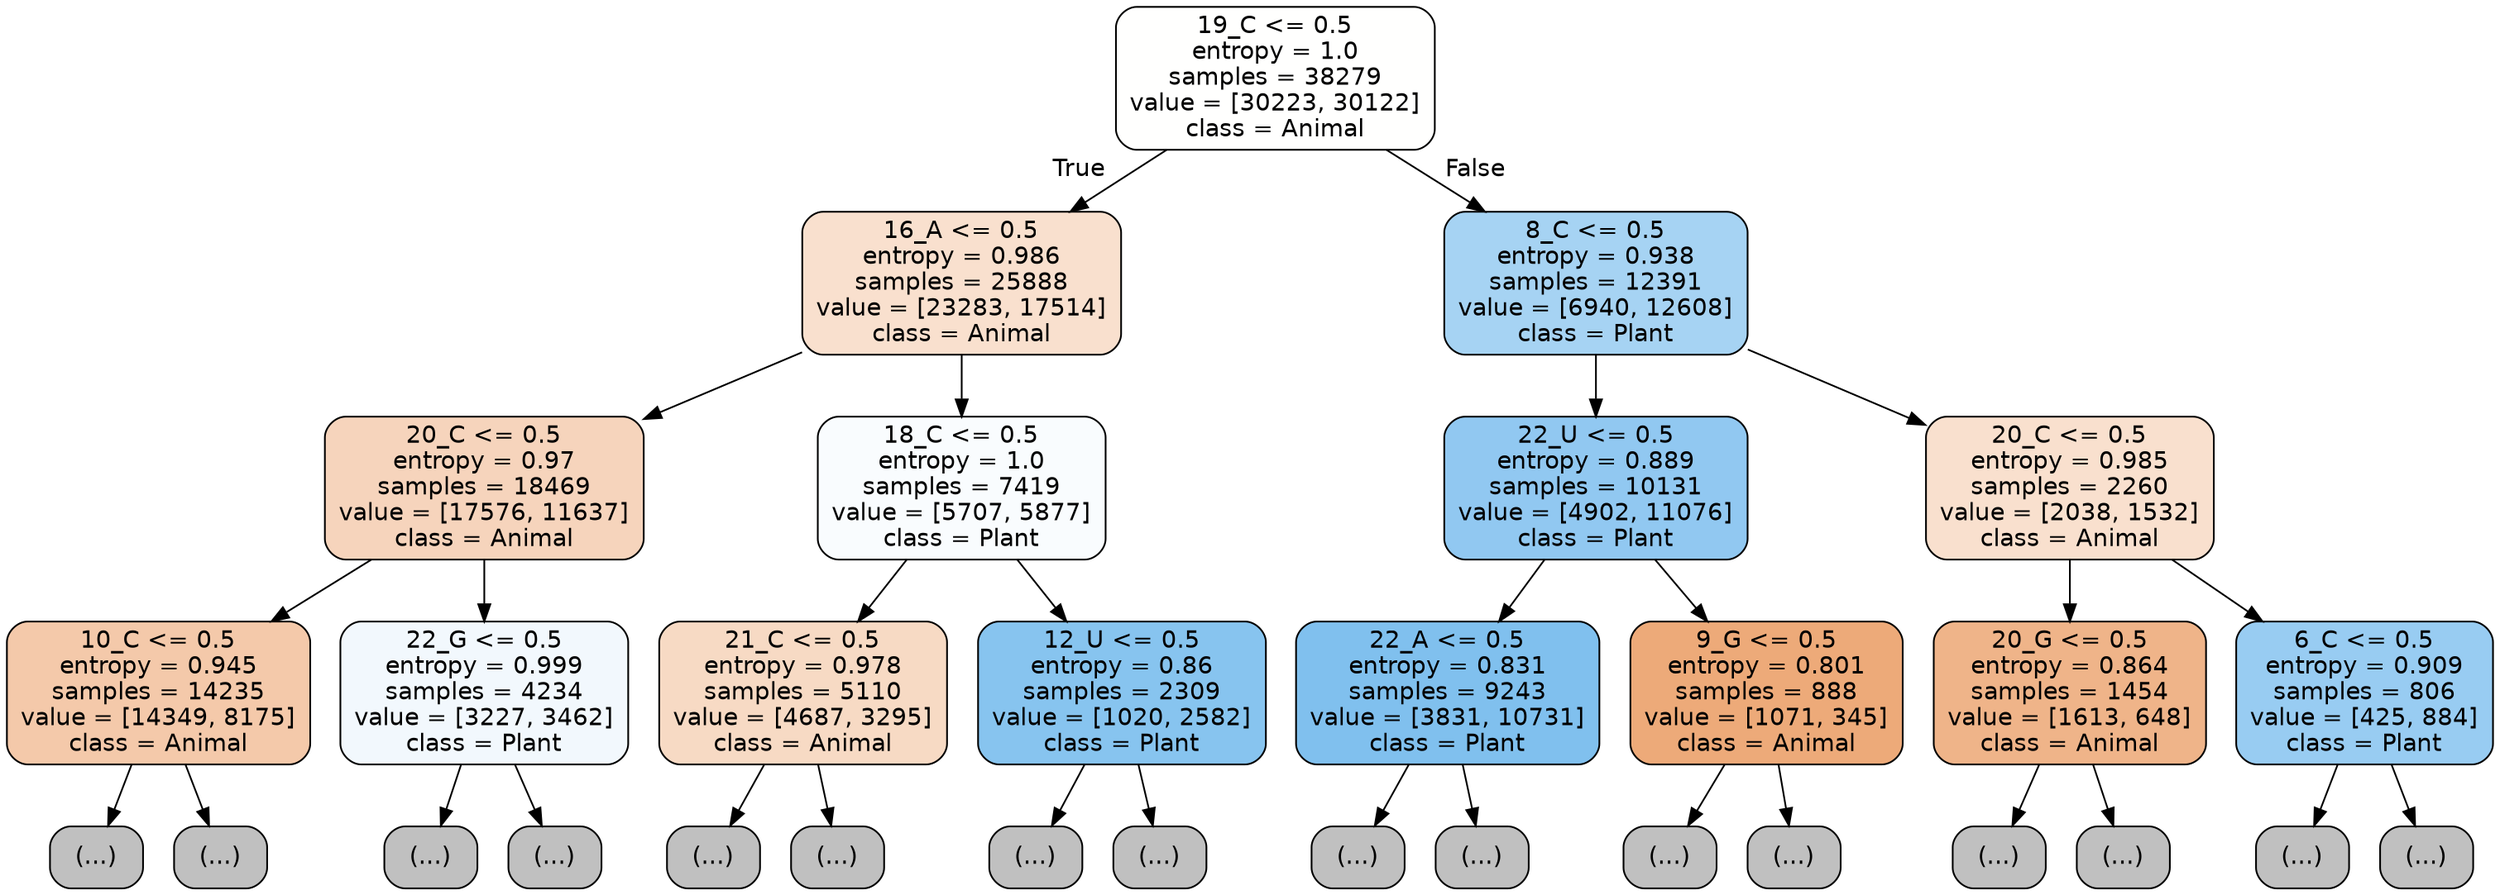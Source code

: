 digraph Tree {
node [shape=box, style="filled, rounded", color="black", fontname="helvetica"] ;
edge [fontname="helvetica"] ;
0 [label="19_C <= 0.5\nentropy = 1.0\nsamples = 38279\nvalue = [30223, 30122]\nclass = Animal", fillcolor="#fffffe"] ;
1 [label="16_A <= 0.5\nentropy = 0.986\nsamples = 25888\nvalue = [23283, 17514]\nclass = Animal", fillcolor="#f9e0ce"] ;
0 -> 1 [labeldistance=2.5, labelangle=45, headlabel="True"] ;
2 [label="20_C <= 0.5\nentropy = 0.97\nsamples = 18469\nvalue = [17576, 11637]\nclass = Animal", fillcolor="#f6d4bc"] ;
1 -> 2 ;
3 [label="10_C <= 0.5\nentropy = 0.945\nsamples = 14235\nvalue = [14349, 8175]\nclass = Animal", fillcolor="#f4c9aa"] ;
2 -> 3 ;
4 [label="(...)", fillcolor="#C0C0C0"] ;
3 -> 4 ;
5829 [label="(...)", fillcolor="#C0C0C0"] ;
3 -> 5829 ;
7352 [label="22_G <= 0.5\nentropy = 0.999\nsamples = 4234\nvalue = [3227, 3462]\nclass = Plant", fillcolor="#f2f8fd"] ;
2 -> 7352 ;
7353 [label="(...)", fillcolor="#C0C0C0"] ;
7352 -> 7353 ;
9320 [label="(...)", fillcolor="#C0C0C0"] ;
7352 -> 9320 ;
9687 [label="18_C <= 0.5\nentropy = 1.0\nsamples = 7419\nvalue = [5707, 5877]\nclass = Plant", fillcolor="#f9fcfe"] ;
1 -> 9687 ;
9688 [label="21_C <= 0.5\nentropy = 0.978\nsamples = 5110\nvalue = [4687, 3295]\nclass = Animal", fillcolor="#f7dac4"] ;
9687 -> 9688 ;
9689 [label="(...)", fillcolor="#C0C0C0"] ;
9688 -> 9689 ;
11528 [label="(...)", fillcolor="#C0C0C0"] ;
9688 -> 11528 ;
12013 [label="12_U <= 0.5\nentropy = 0.86\nsamples = 2309\nvalue = [1020, 2582]\nclass = Plant", fillcolor="#87c4ef"] ;
9687 -> 12013 ;
12014 [label="(...)", fillcolor="#C0C0C0"] ;
12013 -> 12014 ;
12537 [label="(...)", fillcolor="#C0C0C0"] ;
12013 -> 12537 ;
12704 [label="8_C <= 0.5\nentropy = 0.938\nsamples = 12391\nvalue = [6940, 12608]\nclass = Plant", fillcolor="#a6d3f3"] ;
0 -> 12704 [labeldistance=2.5, labelangle=-45, headlabel="False"] ;
12705 [label="22_U <= 0.5\nentropy = 0.889\nsamples = 10131\nvalue = [4902, 11076]\nclass = Plant", fillcolor="#91c8f1"] ;
12704 -> 12705 ;
12706 [label="22_A <= 0.5\nentropy = 0.831\nsamples = 9243\nvalue = [3831, 10731]\nclass = Plant", fillcolor="#80c0ee"] ;
12705 -> 12706 ;
12707 [label="(...)", fillcolor="#C0C0C0"] ;
12706 -> 12707 ;
15186 [label="(...)", fillcolor="#C0C0C0"] ;
12706 -> 15186 ;
15571 [label="9_G <= 0.5\nentropy = 0.801\nsamples = 888\nvalue = [1071, 345]\nclass = Animal", fillcolor="#edaa79"] ;
12705 -> 15571 ;
15572 [label="(...)", fillcolor="#C0C0C0"] ;
15571 -> 15572 ;
15859 [label="(...)", fillcolor="#C0C0C0"] ;
15571 -> 15859 ;
15994 [label="20_C <= 0.5\nentropy = 0.985\nsamples = 2260\nvalue = [2038, 1532]\nclass = Animal", fillcolor="#f9e0ce"] ;
12704 -> 15994 ;
15995 [label="20_G <= 0.5\nentropy = 0.864\nsamples = 1454\nvalue = [1613, 648]\nclass = Animal", fillcolor="#efb489"] ;
15994 -> 15995 ;
15996 [label="(...)", fillcolor="#C0C0C0"] ;
15995 -> 15996 ;
16551 [label="(...)", fillcolor="#C0C0C0"] ;
15995 -> 16551 ;
16680 [label="6_C <= 0.5\nentropy = 0.909\nsamples = 806\nvalue = [425, 884]\nclass = Plant", fillcolor="#98ccf2"] ;
15994 -> 16680 ;
16681 [label="(...)", fillcolor="#C0C0C0"] ;
16680 -> 16681 ;
16882 [label="(...)", fillcolor="#C0C0C0"] ;
16680 -> 16882 ;
}